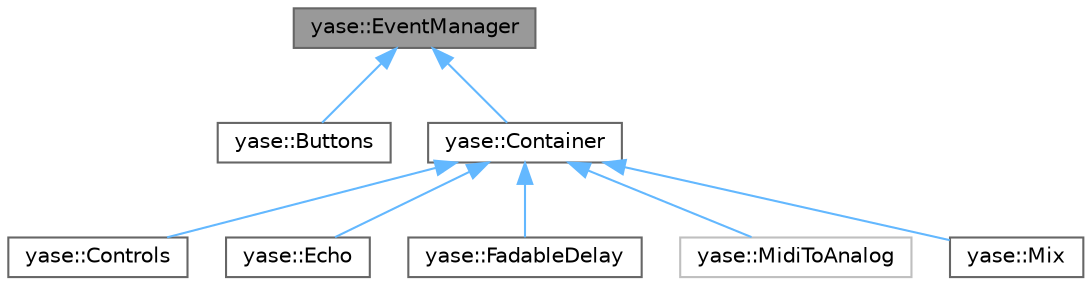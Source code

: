 digraph "yase::EventManager"
{
 // LATEX_PDF_SIZE
  bgcolor="transparent";
  edge [fontname=Helvetica,fontsize=10,labelfontname=Helvetica,labelfontsize=10];
  node [fontname=Helvetica,fontsize=10,shape=box,height=0.2,width=0.4];
  Node1 [id="Node000001",label="yase::EventManager",height=0.2,width=0.4,color="gray40", fillcolor="grey60", style="filled", fontcolor="black",tooltip="A class that keeps track of event listeners."];
  Node1 -> Node2 [id="edge1_Node000001_Node000002",dir="back",color="steelblue1",style="solid",tooltip=" "];
  Node2 [id="Node000002",label="yase::Buttons",height=0.2,width=0.4,color="gray40", fillcolor="white", style="filled",URL="$classyase_1_1_buttons.html",tooltip="A class for managing MIDI buttons."];
  Node1 -> Node3 [id="edge2_Node000001_Node000003",dir="back",color="steelblue1",style="solid",tooltip=" "];
  Node3 [id="Node000003",label="yase::Container",height=0.2,width=0.4,color="gray40", fillcolor="white", style="filled",URL="$classyase_1_1_container.html",tooltip="A module and event manager that can contain other modules."];
  Node3 -> Node4 [id="edge3_Node000003_Node000004",dir="back",color="steelblue1",style="solid",tooltip=" "];
  Node4 [id="Node000004",label="yase::Controls",height=0.2,width=0.4,color="gray40", fillcolor="white", style="filled",URL="$classyase_1_1_controls.html",tooltip="Use a Controls object to connect MIDI knobs and faders to Module inputs."];
  Node3 -> Node5 [id="edge4_Node000003_Node000005",dir="back",color="steelblue1",style="solid",tooltip=" "];
  Node5 [id="Node000005",label="yase::Echo",height=0.2,width=0.4,color="gray40", fillcolor="white", style="filled",URL="$classyase_1_1_echo.html",tooltip="An echo module incorporating a fadable delay in a feedback configuration."];
  Node3 -> Node6 [id="edge5_Node000003_Node000006",dir="back",color="steelblue1",style="solid",tooltip=" "];
  Node6 [id="Node000006",label="yase::FadableDelay",height=0.2,width=0.4,color="gray40", fillcolor="white", style="filled",URL="$classyase_1_1_fadable_delay.html",tooltip="A time modulatable delay."];
  Node3 -> Node7 [id="edge6_Node000003_Node000007",dir="back",color="steelblue1",style="solid",tooltip=" "];
  Node7 [id="Node000007",label="yase::MidiToAnalog",height=0.2,width=0.4,color="grey75", fillcolor="white", style="filled",URL="$classyase_1_1_midi_to_analog.html",tooltip=" "];
  Node3 -> Node8 [id="edge7_Node000003_Node000008",dir="back",color="steelblue1",style="solid",tooltip=" "];
  Node8 [id="Node000008",label="yase::Mix",height=0.2,width=0.4,color="gray40", fillcolor="white", style="filled",URL="$classyase_1_1_mix.html",tooltip="A stereo mixer and Container."];
}
